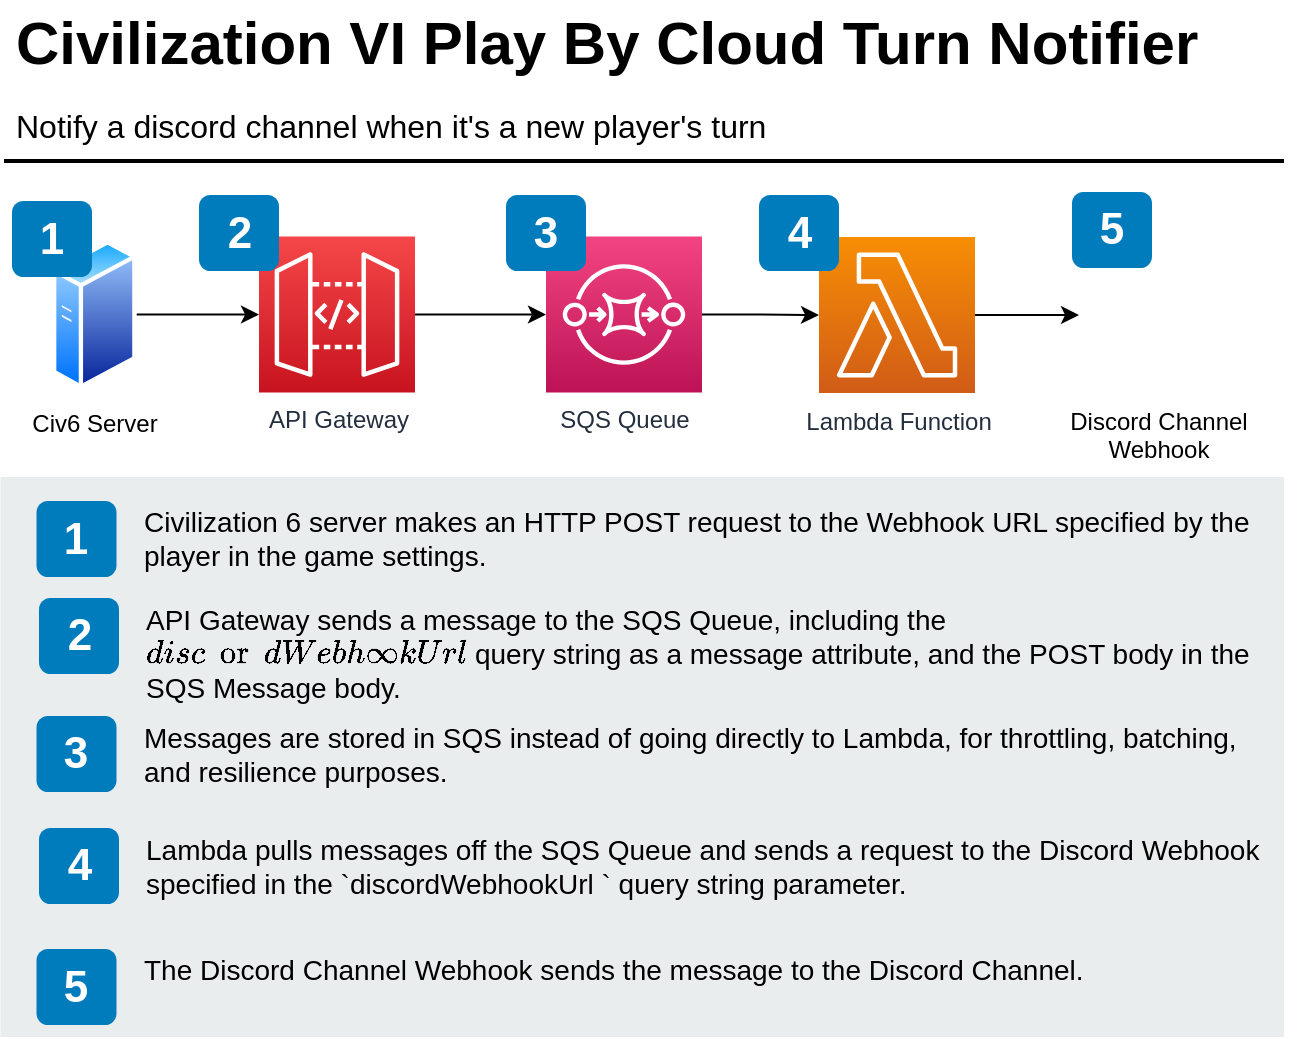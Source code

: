 <mxfile version="12.6.5" type="device"><diagram id="Ht1M8jgEwFfnCIfOTk4-" name="Page-1"><mxGraphModel dx="1106" dy="750" grid="1" gridSize="10" guides="1" tooltips="1" connect="1" arrows="1" fold="1" page="1" pageScale="1" pageWidth="1169" pageHeight="827" math="0" shadow="0"><root><mxCell id="0"/><mxCell id="1" parent="0"/><mxCell id="-QjtrjUzRDEMRZ5MF8oH-47" value="Civilization VI&amp;nbsp;Play By Cloud Turn Notifier" style="text;html=1;resizable=0;points=[];autosize=1;align=left;verticalAlign=top;spacingTop=-4;fontSize=30;fontStyle=1" parent="1" vertex="1"><mxGeometry x="44" y="64.5" width="610" height="40" as="geometry"/></mxCell><mxCell id="-QjtrjUzRDEMRZ5MF8oH-48" value="Notify a discord channel when it's a new player's turn" style="text;html=1;resizable=0;points=[];autosize=1;align=left;verticalAlign=top;spacingTop=-4;fontSize=16;" parent="1" vertex="1"><mxGeometry x="44" y="114.5" width="390" height="20" as="geometry"/></mxCell><mxCell id="SCVMTBWpLvtzJIhz15lM-1" value="" style="line;strokeWidth=2;html=1;fontSize=14;" parent="1" vertex="1"><mxGeometry x="40" y="139.5" width="640" height="10" as="geometry"/></mxCell><mxCell id="7OVz4w7n9kzEPWy-4BBC-3" value="" style="rounded=0;whiteSpace=wrap;html=1;fillColor=#EAEDED;fontSize=22;fontColor=#FFFFFF;strokeColor=none;labelBackgroundColor=none;" parent="1" vertex="1"><mxGeometry x="38.25" y="302.5" width="641.75" height="280" as="geometry"/></mxCell><mxCell id="7OVz4w7n9kzEPWy-4BBC-4" value="1" style="rounded=1;whiteSpace=wrap;html=1;fillColor=#007CBD;strokeColor=none;fontColor=#FFFFFF;fontStyle=1;fontSize=22;labelBackgroundColor=none;" parent="1" vertex="1"><mxGeometry x="56.25" y="314.5" width="40" height="38" as="geometry"/></mxCell><mxCell id="7OVz4w7n9kzEPWy-4BBC-13" value="&lt;span&gt;Civilization 6 server makes an HTTP POST request to the Webhook URL specified by the player in the game settings.&lt;/span&gt;" style="text;html=1;align=left;verticalAlign=top;spacingTop=-4;fontSize=14;labelBackgroundColor=none;whiteSpace=wrap;" parent="1" vertex="1"><mxGeometry x="107.75" y="314" width="562.25" height="37.5" as="geometry"/></mxCell><mxCell id="3WQ5lmmsxulcYS7ZOi2i-3" value="" style="edgeStyle=orthogonalEdgeStyle;rounded=0;orthogonalLoop=1;jettySize=auto;html=1;" parent="1" source="2b4bmFmLt_h0APgNjwQL-1" target="2b4bmFmLt_h0APgNjwQL-3" edge="1"><mxGeometry relative="1" as="geometry"/></mxCell><mxCell id="3WQ5lmmsxulcYS7ZOi2i-5" value="" style="edgeStyle=orthogonalEdgeStyle;rounded=0;orthogonalLoop=1;jettySize=auto;html=1;" parent="1" source="2b4bmFmLt_h0APgNjwQL-3" target="2b4bmFmLt_h0APgNjwQL-7" edge="1"><mxGeometry relative="1" as="geometry"/></mxCell><mxCell id="2b4bmFmLt_h0APgNjwQL-3" value="API Gateway" style="outlineConnect=0;fontColor=#232F3E;gradientColor=#F54749;gradientDirection=north;fillColor=#C7131F;strokeColor=#ffffff;dashed=0;verticalLabelPosition=bottom;verticalAlign=top;align=center;html=1;fontSize=12;fontStyle=0;aspect=fixed;shape=mxgraph.aws4.resourceIcon;resIcon=mxgraph.aws4.api_gateway;" parent="1" vertex="1"><mxGeometry x="167.5" y="182.25" width="78" height="78" as="geometry"/></mxCell><mxCell id="3WQ5lmmsxulcYS7ZOi2i-6" value="" style="edgeStyle=orthogonalEdgeStyle;rounded=0;orthogonalLoop=1;jettySize=auto;html=1;" parent="1" source="2b4bmFmLt_h0APgNjwQL-7" target="2b4bmFmLt_h0APgNjwQL-9" edge="1"><mxGeometry relative="1" as="geometry"/></mxCell><mxCell id="2b4bmFmLt_h0APgNjwQL-7" value="SQS Queue" style="outlineConnect=0;fontColor=#232F3E;gradientColor=#F34482;gradientDirection=north;fillColor=#BC1356;strokeColor=#ffffff;dashed=0;verticalLabelPosition=bottom;verticalAlign=top;align=center;html=1;fontSize=12;fontStyle=0;aspect=fixed;shape=mxgraph.aws4.resourceIcon;resIcon=mxgraph.aws4.sqs;" parent="1" vertex="1"><mxGeometry x="311" y="182.25" width="78" height="78" as="geometry"/></mxCell><mxCell id="3WQ5lmmsxulcYS7ZOi2i-7" value="" style="edgeStyle=orthogonalEdgeStyle;rounded=0;orthogonalLoop=1;jettySize=auto;html=1;" parent="1" source="2b4bmFmLt_h0APgNjwQL-9" target="2b4bmFmLt_h0APgNjwQL-10" edge="1"><mxGeometry relative="1" as="geometry"/></mxCell><mxCell id="2b4bmFmLt_h0APgNjwQL-9" value="Lambda Function" style="outlineConnect=0;fontColor=#232F3E;gradientColor=#F78E04;gradientDirection=north;fillColor=#D05C17;strokeColor=#ffffff;dashed=0;verticalLabelPosition=bottom;verticalAlign=top;align=center;html=1;fontSize=12;fontStyle=0;aspect=fixed;shape=mxgraph.aws4.resourceIcon;resIcon=mxgraph.aws4.lambda;" parent="1" vertex="1"><mxGeometry x="447.5" y="182.5" width="78" height="78" as="geometry"/></mxCell><mxCell id="2b4bmFmLt_h0APgNjwQL-10" value="Discord Channel&lt;br&gt;Webhook" style="shape=image;html=1;verticalAlign=top;verticalLabelPosition=bottom;labelBackgroundColor=#ffffff;imageAspect=0;aspect=fixed;image=https://cdn0.iconfinder.com/data/icons/free-social-media-set/24/discord-128.png" parent="1" vertex="1"><mxGeometry x="577.5" y="182" width="79" height="79" as="geometry"/></mxCell><mxCell id="2b4bmFmLt_h0APgNjwQL-13" value="2" style="rounded=1;whiteSpace=wrap;html=1;fillColor=#007CBD;strokeColor=none;fontColor=#FFFFFF;fontStyle=1;fontSize=22;" parent="1" vertex="1"><mxGeometry x="137.5" y="161.5" width="40" height="38" as="geometry"/></mxCell><mxCell id="2b4bmFmLt_h0APgNjwQL-14" value="3" style="rounded=1;whiteSpace=wrap;html=1;fillColor=#007CBD;strokeColor=none;fontColor=#FFFFFF;fontStyle=1;fontSize=22;" parent="1" vertex="1"><mxGeometry x="291" y="161.5" width="40" height="38" as="geometry"/></mxCell><mxCell id="2b4bmFmLt_h0APgNjwQL-15" value="4" style="rounded=1;whiteSpace=wrap;html=1;fillColor=#007CBD;strokeColor=none;fontColor=#FFFFFF;fontStyle=1;fontSize=22;" parent="1" vertex="1"><mxGeometry x="417.5" y="161.5" width="40" height="38" as="geometry"/></mxCell><mxCell id="2b4bmFmLt_h0APgNjwQL-16" value="5" style="rounded=1;whiteSpace=wrap;html=1;fillColor=#007CBD;strokeColor=none;fontColor=#FFFFFF;fontStyle=1;fontSize=22;" parent="1" vertex="1"><mxGeometry x="574" y="160" width="40" height="38" as="geometry"/></mxCell><mxCell id="2b4bmFmLt_h0APgNjwQL-17" value="&lt;span&gt;API Gateway sends a message to the SQS Queue, including the `discordWebhookUrl` query string as a message attribute, and the POST body in the SQS Message body.&lt;/span&gt;" style="text;html=1;align=left;verticalAlign=top;spacingTop=-4;fontSize=14;labelBackgroundColor=none;whiteSpace=wrap;" parent="1" vertex="1"><mxGeometry x="109" y="362.5" width="561" height="59" as="geometry"/></mxCell><mxCell id="2b4bmFmLt_h0APgNjwQL-18" value="2" style="rounded=1;whiteSpace=wrap;html=1;fillColor=#007CBD;strokeColor=none;fontColor=#FFFFFF;fontStyle=1;fontSize=22;labelBackgroundColor=none;" parent="1" vertex="1"><mxGeometry x="57.5" y="363" width="40" height="38" as="geometry"/></mxCell><mxCell id="2b4bmFmLt_h0APgNjwQL-19" value="&lt;span&gt;Messages are stored in SQS instead of going directly to Lambda, for throttling, batching, and resilience&amp;nbsp;purposes.&lt;/span&gt;" style="text;html=1;align=left;verticalAlign=top;spacingTop=-4;fontSize=14;labelBackgroundColor=none;whiteSpace=wrap;" parent="1" vertex="1"><mxGeometry x="107.75" y="421.5" width="562.25" height="40" as="geometry"/></mxCell><mxCell id="2b4bmFmLt_h0APgNjwQL-20" value="3" style="rounded=1;whiteSpace=wrap;html=1;fillColor=#007CBD;strokeColor=none;fontColor=#FFFFFF;fontStyle=1;fontSize=22;labelBackgroundColor=none;" parent="1" vertex="1"><mxGeometry x="56.25" y="422" width="40" height="38" as="geometry"/></mxCell><mxCell id="2b4bmFmLt_h0APgNjwQL-21" value="&lt;span&gt;Lambda pulls messages off the SQS Queue and sends a request to the Discord Webhook specified in the `&lt;/span&gt;discordWebhookUrl&amp;nbsp;&lt;span&gt;` query string parameter.&lt;/span&gt;" style="text;html=1;align=left;verticalAlign=top;spacingTop=-4;fontSize=14;labelBackgroundColor=none;whiteSpace=wrap;" parent="1" vertex="1"><mxGeometry x="109" y="477.5" width="561" height="54" as="geometry"/></mxCell><mxCell id="2b4bmFmLt_h0APgNjwQL-22" value="4" style="rounded=1;whiteSpace=wrap;html=1;fillColor=#007CBD;strokeColor=none;fontColor=#FFFFFF;fontStyle=1;fontSize=22;labelBackgroundColor=none;" parent="1" vertex="1"><mxGeometry x="57.5" y="478" width="40" height="38" as="geometry"/></mxCell><mxCell id="2b4bmFmLt_h0APgNjwQL-1" value="Civ6 Server" style="aspect=fixed;perimeter=ellipsePerimeter;html=1;align=center;shadow=0;dashed=0;spacingTop=3;image;image=img/lib/active_directory/generic_server.svg;" parent="1" vertex="1"><mxGeometry x="64" y="183.5" width="42.28" height="75.5" as="geometry"/></mxCell><mxCell id="-QjtrjUzRDEMRZ5MF8oH-9" value="1" style="rounded=1;whiteSpace=wrap;html=1;fillColor=#007CBD;strokeColor=none;fontColor=#FFFFFF;fontStyle=1;fontSize=22;" parent="1" vertex="1"><mxGeometry x="44" y="164.5" width="40" height="38" as="geometry"/></mxCell><mxCell id="3WQ5lmmsxulcYS7ZOi2i-8" value="The Discord Channel Webhook sends the message to the Discord Channel." style="text;html=1;align=left;verticalAlign=top;spacingTop=-4;fontSize=14;labelBackgroundColor=none;whiteSpace=wrap;" parent="1" vertex="1"><mxGeometry x="107.75" y="538" width="562.25" height="44.5" as="geometry"/></mxCell><mxCell id="3WQ5lmmsxulcYS7ZOi2i-9" value="5" style="rounded=1;whiteSpace=wrap;html=1;fillColor=#007CBD;strokeColor=none;fontColor=#FFFFFF;fontStyle=1;fontSize=22;labelBackgroundColor=none;" parent="1" vertex="1"><mxGeometry x="56.25" y="538.5" width="40" height="38" as="geometry"/></mxCell></root></mxGraphModel></diagram></mxfile>
